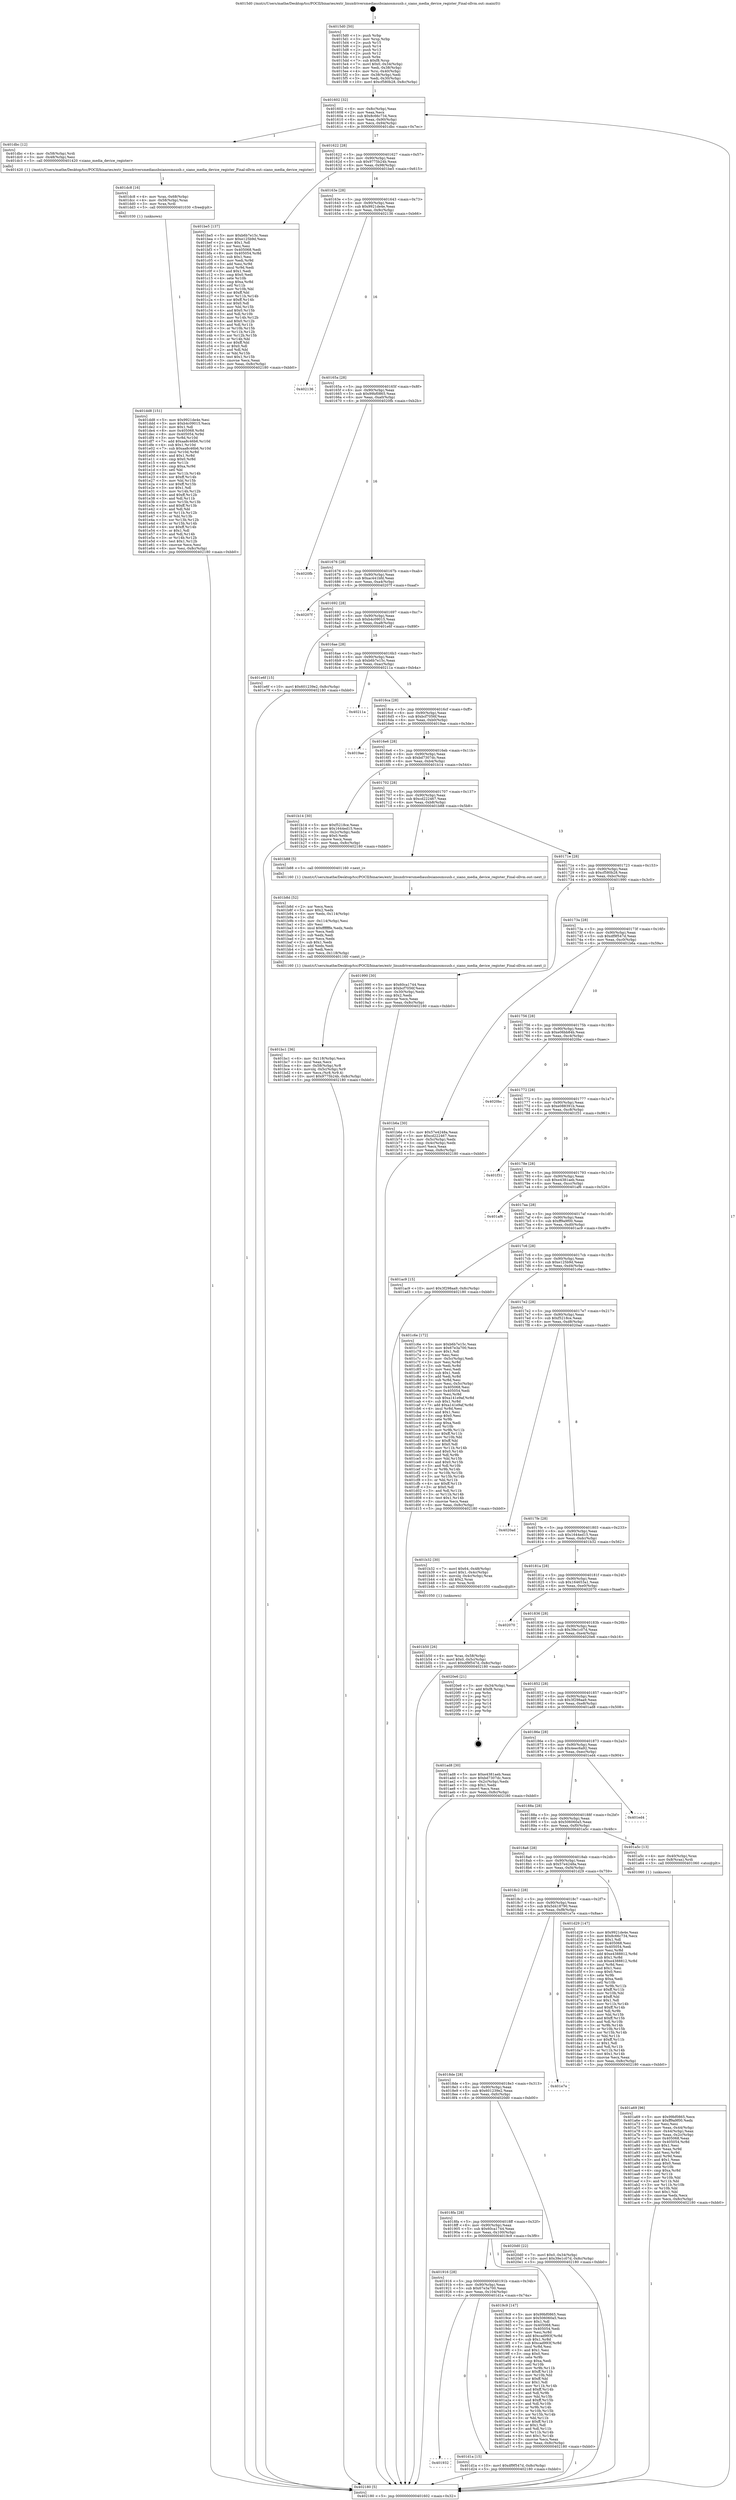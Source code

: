 digraph "0x4015d0" {
  label = "0x4015d0 (/mnt/c/Users/mathe/Desktop/tcc/POCII/binaries/extr_linuxdriversmediausbsianosmsusb.c_siano_media_device_register_Final-ollvm.out::main(0))"
  labelloc = "t"
  node[shape=record]

  Entry [label="",width=0.3,height=0.3,shape=circle,fillcolor=black,style=filled]
  "0x401602" [label="{
     0x401602 [32]\l
     | [instrs]\l
     &nbsp;&nbsp;0x401602 \<+6\>: mov -0x8c(%rbp),%eax\l
     &nbsp;&nbsp;0x401608 \<+2\>: mov %eax,%ecx\l
     &nbsp;&nbsp;0x40160a \<+6\>: sub $0x8c66c734,%ecx\l
     &nbsp;&nbsp;0x401610 \<+6\>: mov %eax,-0x90(%rbp)\l
     &nbsp;&nbsp;0x401616 \<+6\>: mov %ecx,-0x94(%rbp)\l
     &nbsp;&nbsp;0x40161c \<+6\>: je 0000000000401dbc \<main+0x7ec\>\l
  }"]
  "0x401dbc" [label="{
     0x401dbc [12]\l
     | [instrs]\l
     &nbsp;&nbsp;0x401dbc \<+4\>: mov -0x58(%rbp),%rdi\l
     &nbsp;&nbsp;0x401dc0 \<+3\>: mov -0x48(%rbp),%esi\l
     &nbsp;&nbsp;0x401dc3 \<+5\>: call 0000000000401420 \<siano_media_device_register\>\l
     | [calls]\l
     &nbsp;&nbsp;0x401420 \{1\} (/mnt/c/Users/mathe/Desktop/tcc/POCII/binaries/extr_linuxdriversmediausbsianosmsusb.c_siano_media_device_register_Final-ollvm.out::siano_media_device_register)\l
  }"]
  "0x401622" [label="{
     0x401622 [28]\l
     | [instrs]\l
     &nbsp;&nbsp;0x401622 \<+5\>: jmp 0000000000401627 \<main+0x57\>\l
     &nbsp;&nbsp;0x401627 \<+6\>: mov -0x90(%rbp),%eax\l
     &nbsp;&nbsp;0x40162d \<+5\>: sub $0x9775b24b,%eax\l
     &nbsp;&nbsp;0x401632 \<+6\>: mov %eax,-0x98(%rbp)\l
     &nbsp;&nbsp;0x401638 \<+6\>: je 0000000000401be5 \<main+0x615\>\l
  }"]
  Exit [label="",width=0.3,height=0.3,shape=circle,fillcolor=black,style=filled,peripheries=2]
  "0x401be5" [label="{
     0x401be5 [137]\l
     | [instrs]\l
     &nbsp;&nbsp;0x401be5 \<+5\>: mov $0xb6b7e15c,%eax\l
     &nbsp;&nbsp;0x401bea \<+5\>: mov $0xe125b9d,%ecx\l
     &nbsp;&nbsp;0x401bef \<+2\>: mov $0x1,%dl\l
     &nbsp;&nbsp;0x401bf1 \<+2\>: xor %esi,%esi\l
     &nbsp;&nbsp;0x401bf3 \<+7\>: mov 0x405068,%edi\l
     &nbsp;&nbsp;0x401bfa \<+8\>: mov 0x405054,%r8d\l
     &nbsp;&nbsp;0x401c02 \<+3\>: sub $0x1,%esi\l
     &nbsp;&nbsp;0x401c05 \<+3\>: mov %edi,%r9d\l
     &nbsp;&nbsp;0x401c08 \<+3\>: add %esi,%r9d\l
     &nbsp;&nbsp;0x401c0b \<+4\>: imul %r9d,%edi\l
     &nbsp;&nbsp;0x401c0f \<+3\>: and $0x1,%edi\l
     &nbsp;&nbsp;0x401c12 \<+3\>: cmp $0x0,%edi\l
     &nbsp;&nbsp;0x401c15 \<+4\>: sete %r10b\l
     &nbsp;&nbsp;0x401c19 \<+4\>: cmp $0xa,%r8d\l
     &nbsp;&nbsp;0x401c1d \<+4\>: setl %r11b\l
     &nbsp;&nbsp;0x401c21 \<+3\>: mov %r10b,%bl\l
     &nbsp;&nbsp;0x401c24 \<+3\>: xor $0xff,%bl\l
     &nbsp;&nbsp;0x401c27 \<+3\>: mov %r11b,%r14b\l
     &nbsp;&nbsp;0x401c2a \<+4\>: xor $0xff,%r14b\l
     &nbsp;&nbsp;0x401c2e \<+3\>: xor $0x0,%dl\l
     &nbsp;&nbsp;0x401c31 \<+3\>: mov %bl,%r15b\l
     &nbsp;&nbsp;0x401c34 \<+4\>: and $0x0,%r15b\l
     &nbsp;&nbsp;0x401c38 \<+3\>: and %dl,%r10b\l
     &nbsp;&nbsp;0x401c3b \<+3\>: mov %r14b,%r12b\l
     &nbsp;&nbsp;0x401c3e \<+4\>: and $0x0,%r12b\l
     &nbsp;&nbsp;0x401c42 \<+3\>: and %dl,%r11b\l
     &nbsp;&nbsp;0x401c45 \<+3\>: or %r10b,%r15b\l
     &nbsp;&nbsp;0x401c48 \<+3\>: or %r11b,%r12b\l
     &nbsp;&nbsp;0x401c4b \<+3\>: xor %r12b,%r15b\l
     &nbsp;&nbsp;0x401c4e \<+3\>: or %r14b,%bl\l
     &nbsp;&nbsp;0x401c51 \<+3\>: xor $0xff,%bl\l
     &nbsp;&nbsp;0x401c54 \<+3\>: or $0x0,%dl\l
     &nbsp;&nbsp;0x401c57 \<+2\>: and %dl,%bl\l
     &nbsp;&nbsp;0x401c59 \<+3\>: or %bl,%r15b\l
     &nbsp;&nbsp;0x401c5c \<+4\>: test $0x1,%r15b\l
     &nbsp;&nbsp;0x401c60 \<+3\>: cmovne %ecx,%eax\l
     &nbsp;&nbsp;0x401c63 \<+6\>: mov %eax,-0x8c(%rbp)\l
     &nbsp;&nbsp;0x401c69 \<+5\>: jmp 0000000000402180 \<main+0xbb0\>\l
  }"]
  "0x40163e" [label="{
     0x40163e [28]\l
     | [instrs]\l
     &nbsp;&nbsp;0x40163e \<+5\>: jmp 0000000000401643 \<main+0x73\>\l
     &nbsp;&nbsp;0x401643 \<+6\>: mov -0x90(%rbp),%eax\l
     &nbsp;&nbsp;0x401649 \<+5\>: sub $0x9921de4e,%eax\l
     &nbsp;&nbsp;0x40164e \<+6\>: mov %eax,-0x9c(%rbp)\l
     &nbsp;&nbsp;0x401654 \<+6\>: je 0000000000402136 \<main+0xb66\>\l
  }"]
  "0x401dd8" [label="{
     0x401dd8 [151]\l
     | [instrs]\l
     &nbsp;&nbsp;0x401dd8 \<+5\>: mov $0x9921de4e,%esi\l
     &nbsp;&nbsp;0x401ddd \<+5\>: mov $0xb4c09015,%ecx\l
     &nbsp;&nbsp;0x401de2 \<+2\>: mov $0x1,%dl\l
     &nbsp;&nbsp;0x401de4 \<+8\>: mov 0x405068,%r8d\l
     &nbsp;&nbsp;0x401dec \<+8\>: mov 0x405054,%r9d\l
     &nbsp;&nbsp;0x401df4 \<+3\>: mov %r8d,%r10d\l
     &nbsp;&nbsp;0x401df7 \<+7\>: add $0xaa8c46b6,%r10d\l
     &nbsp;&nbsp;0x401dfe \<+4\>: sub $0x1,%r10d\l
     &nbsp;&nbsp;0x401e02 \<+7\>: sub $0xaa8c46b6,%r10d\l
     &nbsp;&nbsp;0x401e09 \<+4\>: imul %r10d,%r8d\l
     &nbsp;&nbsp;0x401e0d \<+4\>: and $0x1,%r8d\l
     &nbsp;&nbsp;0x401e11 \<+4\>: cmp $0x0,%r8d\l
     &nbsp;&nbsp;0x401e15 \<+4\>: sete %r11b\l
     &nbsp;&nbsp;0x401e19 \<+4\>: cmp $0xa,%r9d\l
     &nbsp;&nbsp;0x401e1d \<+3\>: setl %bl\l
     &nbsp;&nbsp;0x401e20 \<+3\>: mov %r11b,%r14b\l
     &nbsp;&nbsp;0x401e23 \<+4\>: xor $0xff,%r14b\l
     &nbsp;&nbsp;0x401e27 \<+3\>: mov %bl,%r15b\l
     &nbsp;&nbsp;0x401e2a \<+4\>: xor $0xff,%r15b\l
     &nbsp;&nbsp;0x401e2e \<+3\>: xor $0x1,%dl\l
     &nbsp;&nbsp;0x401e31 \<+3\>: mov %r14b,%r12b\l
     &nbsp;&nbsp;0x401e34 \<+4\>: and $0xff,%r12b\l
     &nbsp;&nbsp;0x401e38 \<+3\>: and %dl,%r11b\l
     &nbsp;&nbsp;0x401e3b \<+3\>: mov %r15b,%r13b\l
     &nbsp;&nbsp;0x401e3e \<+4\>: and $0xff,%r13b\l
     &nbsp;&nbsp;0x401e42 \<+2\>: and %dl,%bl\l
     &nbsp;&nbsp;0x401e44 \<+3\>: or %r11b,%r12b\l
     &nbsp;&nbsp;0x401e47 \<+3\>: or %bl,%r13b\l
     &nbsp;&nbsp;0x401e4a \<+3\>: xor %r13b,%r12b\l
     &nbsp;&nbsp;0x401e4d \<+3\>: or %r15b,%r14b\l
     &nbsp;&nbsp;0x401e50 \<+4\>: xor $0xff,%r14b\l
     &nbsp;&nbsp;0x401e54 \<+3\>: or $0x1,%dl\l
     &nbsp;&nbsp;0x401e57 \<+3\>: and %dl,%r14b\l
     &nbsp;&nbsp;0x401e5a \<+3\>: or %r14b,%r12b\l
     &nbsp;&nbsp;0x401e5d \<+4\>: test $0x1,%r12b\l
     &nbsp;&nbsp;0x401e61 \<+3\>: cmovne %ecx,%esi\l
     &nbsp;&nbsp;0x401e64 \<+6\>: mov %esi,-0x8c(%rbp)\l
     &nbsp;&nbsp;0x401e6a \<+5\>: jmp 0000000000402180 \<main+0xbb0\>\l
  }"]
  "0x402136" [label="{
     0x402136\l
  }", style=dashed]
  "0x40165a" [label="{
     0x40165a [28]\l
     | [instrs]\l
     &nbsp;&nbsp;0x40165a \<+5\>: jmp 000000000040165f \<main+0x8f\>\l
     &nbsp;&nbsp;0x40165f \<+6\>: mov -0x90(%rbp),%eax\l
     &nbsp;&nbsp;0x401665 \<+5\>: sub $0x99bf0865,%eax\l
     &nbsp;&nbsp;0x40166a \<+6\>: mov %eax,-0xa0(%rbp)\l
     &nbsp;&nbsp;0x401670 \<+6\>: je 00000000004020fb \<main+0xb2b\>\l
  }"]
  "0x401dc8" [label="{
     0x401dc8 [16]\l
     | [instrs]\l
     &nbsp;&nbsp;0x401dc8 \<+4\>: mov %rax,-0x68(%rbp)\l
     &nbsp;&nbsp;0x401dcc \<+4\>: mov -0x58(%rbp),%rax\l
     &nbsp;&nbsp;0x401dd0 \<+3\>: mov %rax,%rdi\l
     &nbsp;&nbsp;0x401dd3 \<+5\>: call 0000000000401030 \<free@plt\>\l
     | [calls]\l
     &nbsp;&nbsp;0x401030 \{1\} (unknown)\l
  }"]
  "0x4020fb" [label="{
     0x4020fb\l
  }", style=dashed]
  "0x401676" [label="{
     0x401676 [28]\l
     | [instrs]\l
     &nbsp;&nbsp;0x401676 \<+5\>: jmp 000000000040167b \<main+0xab\>\l
     &nbsp;&nbsp;0x40167b \<+6\>: mov -0x90(%rbp),%eax\l
     &nbsp;&nbsp;0x401681 \<+5\>: sub $0xac441bfd,%eax\l
     &nbsp;&nbsp;0x401686 \<+6\>: mov %eax,-0xa4(%rbp)\l
     &nbsp;&nbsp;0x40168c \<+6\>: je 000000000040207f \<main+0xaaf\>\l
  }"]
  "0x401932" [label="{
     0x401932\l
  }", style=dashed]
  "0x40207f" [label="{
     0x40207f\l
  }", style=dashed]
  "0x401692" [label="{
     0x401692 [28]\l
     | [instrs]\l
     &nbsp;&nbsp;0x401692 \<+5\>: jmp 0000000000401697 \<main+0xc7\>\l
     &nbsp;&nbsp;0x401697 \<+6\>: mov -0x90(%rbp),%eax\l
     &nbsp;&nbsp;0x40169d \<+5\>: sub $0xb4c09015,%eax\l
     &nbsp;&nbsp;0x4016a2 \<+6\>: mov %eax,-0xa8(%rbp)\l
     &nbsp;&nbsp;0x4016a8 \<+6\>: je 0000000000401e6f \<main+0x89f\>\l
  }"]
  "0x401d1a" [label="{
     0x401d1a [15]\l
     | [instrs]\l
     &nbsp;&nbsp;0x401d1a \<+10\>: movl $0xdf9f547d,-0x8c(%rbp)\l
     &nbsp;&nbsp;0x401d24 \<+5\>: jmp 0000000000402180 \<main+0xbb0\>\l
  }"]
  "0x401e6f" [label="{
     0x401e6f [15]\l
     | [instrs]\l
     &nbsp;&nbsp;0x401e6f \<+10\>: movl $0x601239e2,-0x8c(%rbp)\l
     &nbsp;&nbsp;0x401e79 \<+5\>: jmp 0000000000402180 \<main+0xbb0\>\l
  }"]
  "0x4016ae" [label="{
     0x4016ae [28]\l
     | [instrs]\l
     &nbsp;&nbsp;0x4016ae \<+5\>: jmp 00000000004016b3 \<main+0xe3\>\l
     &nbsp;&nbsp;0x4016b3 \<+6\>: mov -0x90(%rbp),%eax\l
     &nbsp;&nbsp;0x4016b9 \<+5\>: sub $0xb6b7e15c,%eax\l
     &nbsp;&nbsp;0x4016be \<+6\>: mov %eax,-0xac(%rbp)\l
     &nbsp;&nbsp;0x4016c4 \<+6\>: je 000000000040211a \<main+0xb4a\>\l
  }"]
  "0x401bc1" [label="{
     0x401bc1 [36]\l
     | [instrs]\l
     &nbsp;&nbsp;0x401bc1 \<+6\>: mov -0x118(%rbp),%ecx\l
     &nbsp;&nbsp;0x401bc7 \<+3\>: imul %eax,%ecx\l
     &nbsp;&nbsp;0x401bca \<+4\>: mov -0x58(%rbp),%r8\l
     &nbsp;&nbsp;0x401bce \<+4\>: movslq -0x5c(%rbp),%r9\l
     &nbsp;&nbsp;0x401bd2 \<+4\>: mov %ecx,(%r8,%r9,4)\l
     &nbsp;&nbsp;0x401bd6 \<+10\>: movl $0x9775b24b,-0x8c(%rbp)\l
     &nbsp;&nbsp;0x401be0 \<+5\>: jmp 0000000000402180 \<main+0xbb0\>\l
  }"]
  "0x40211a" [label="{
     0x40211a\l
  }", style=dashed]
  "0x4016ca" [label="{
     0x4016ca [28]\l
     | [instrs]\l
     &nbsp;&nbsp;0x4016ca \<+5\>: jmp 00000000004016cf \<main+0xff\>\l
     &nbsp;&nbsp;0x4016cf \<+6\>: mov -0x90(%rbp),%eax\l
     &nbsp;&nbsp;0x4016d5 \<+5\>: sub $0xbcf7056f,%eax\l
     &nbsp;&nbsp;0x4016da \<+6\>: mov %eax,-0xb0(%rbp)\l
     &nbsp;&nbsp;0x4016e0 \<+6\>: je 00000000004019ae \<main+0x3de\>\l
  }"]
  "0x401b8d" [label="{
     0x401b8d [52]\l
     | [instrs]\l
     &nbsp;&nbsp;0x401b8d \<+2\>: xor %ecx,%ecx\l
     &nbsp;&nbsp;0x401b8f \<+5\>: mov $0x2,%edx\l
     &nbsp;&nbsp;0x401b94 \<+6\>: mov %edx,-0x114(%rbp)\l
     &nbsp;&nbsp;0x401b9a \<+1\>: cltd\l
     &nbsp;&nbsp;0x401b9b \<+6\>: mov -0x114(%rbp),%esi\l
     &nbsp;&nbsp;0x401ba1 \<+2\>: idiv %esi\l
     &nbsp;&nbsp;0x401ba3 \<+6\>: imul $0xfffffffe,%edx,%edx\l
     &nbsp;&nbsp;0x401ba9 \<+2\>: mov %ecx,%edi\l
     &nbsp;&nbsp;0x401bab \<+2\>: sub %edx,%edi\l
     &nbsp;&nbsp;0x401bad \<+2\>: mov %ecx,%edx\l
     &nbsp;&nbsp;0x401baf \<+3\>: sub $0x1,%edx\l
     &nbsp;&nbsp;0x401bb2 \<+2\>: add %edx,%edi\l
     &nbsp;&nbsp;0x401bb4 \<+2\>: sub %edi,%ecx\l
     &nbsp;&nbsp;0x401bb6 \<+6\>: mov %ecx,-0x118(%rbp)\l
     &nbsp;&nbsp;0x401bbc \<+5\>: call 0000000000401160 \<next_i\>\l
     | [calls]\l
     &nbsp;&nbsp;0x401160 \{1\} (/mnt/c/Users/mathe/Desktop/tcc/POCII/binaries/extr_linuxdriversmediausbsianosmsusb.c_siano_media_device_register_Final-ollvm.out::next_i)\l
  }"]
  "0x4019ae" [label="{
     0x4019ae\l
  }", style=dashed]
  "0x4016e6" [label="{
     0x4016e6 [28]\l
     | [instrs]\l
     &nbsp;&nbsp;0x4016e6 \<+5\>: jmp 00000000004016eb \<main+0x11b\>\l
     &nbsp;&nbsp;0x4016eb \<+6\>: mov -0x90(%rbp),%eax\l
     &nbsp;&nbsp;0x4016f1 \<+5\>: sub $0xbd7307dc,%eax\l
     &nbsp;&nbsp;0x4016f6 \<+6\>: mov %eax,-0xb4(%rbp)\l
     &nbsp;&nbsp;0x4016fc \<+6\>: je 0000000000401b14 \<main+0x544\>\l
  }"]
  "0x401b50" [label="{
     0x401b50 [26]\l
     | [instrs]\l
     &nbsp;&nbsp;0x401b50 \<+4\>: mov %rax,-0x58(%rbp)\l
     &nbsp;&nbsp;0x401b54 \<+7\>: movl $0x0,-0x5c(%rbp)\l
     &nbsp;&nbsp;0x401b5b \<+10\>: movl $0xdf9f547d,-0x8c(%rbp)\l
     &nbsp;&nbsp;0x401b65 \<+5\>: jmp 0000000000402180 \<main+0xbb0\>\l
  }"]
  "0x401b14" [label="{
     0x401b14 [30]\l
     | [instrs]\l
     &nbsp;&nbsp;0x401b14 \<+5\>: mov $0xf5218ce,%eax\l
     &nbsp;&nbsp;0x401b19 \<+5\>: mov $0x1644ed15,%ecx\l
     &nbsp;&nbsp;0x401b1e \<+3\>: mov -0x2c(%rbp),%edx\l
     &nbsp;&nbsp;0x401b21 \<+3\>: cmp $0x0,%edx\l
     &nbsp;&nbsp;0x401b24 \<+3\>: cmove %ecx,%eax\l
     &nbsp;&nbsp;0x401b27 \<+6\>: mov %eax,-0x8c(%rbp)\l
     &nbsp;&nbsp;0x401b2d \<+5\>: jmp 0000000000402180 \<main+0xbb0\>\l
  }"]
  "0x401702" [label="{
     0x401702 [28]\l
     | [instrs]\l
     &nbsp;&nbsp;0x401702 \<+5\>: jmp 0000000000401707 \<main+0x137\>\l
     &nbsp;&nbsp;0x401707 \<+6\>: mov -0x90(%rbp),%eax\l
     &nbsp;&nbsp;0x40170d \<+5\>: sub $0xcd222467,%eax\l
     &nbsp;&nbsp;0x401712 \<+6\>: mov %eax,-0xb8(%rbp)\l
     &nbsp;&nbsp;0x401718 \<+6\>: je 0000000000401b88 \<main+0x5b8\>\l
  }"]
  "0x401a69" [label="{
     0x401a69 [96]\l
     | [instrs]\l
     &nbsp;&nbsp;0x401a69 \<+5\>: mov $0x99bf0865,%ecx\l
     &nbsp;&nbsp;0x401a6e \<+5\>: mov $0xff9a9f00,%edx\l
     &nbsp;&nbsp;0x401a73 \<+2\>: xor %esi,%esi\l
     &nbsp;&nbsp;0x401a75 \<+3\>: mov %eax,-0x44(%rbp)\l
     &nbsp;&nbsp;0x401a78 \<+3\>: mov -0x44(%rbp),%eax\l
     &nbsp;&nbsp;0x401a7b \<+3\>: mov %eax,-0x2c(%rbp)\l
     &nbsp;&nbsp;0x401a7e \<+7\>: mov 0x405068,%eax\l
     &nbsp;&nbsp;0x401a85 \<+8\>: mov 0x405054,%r8d\l
     &nbsp;&nbsp;0x401a8d \<+3\>: sub $0x1,%esi\l
     &nbsp;&nbsp;0x401a90 \<+3\>: mov %eax,%r9d\l
     &nbsp;&nbsp;0x401a93 \<+3\>: add %esi,%r9d\l
     &nbsp;&nbsp;0x401a96 \<+4\>: imul %r9d,%eax\l
     &nbsp;&nbsp;0x401a9a \<+3\>: and $0x1,%eax\l
     &nbsp;&nbsp;0x401a9d \<+3\>: cmp $0x0,%eax\l
     &nbsp;&nbsp;0x401aa0 \<+4\>: sete %r10b\l
     &nbsp;&nbsp;0x401aa4 \<+4\>: cmp $0xa,%r8d\l
     &nbsp;&nbsp;0x401aa8 \<+4\>: setl %r11b\l
     &nbsp;&nbsp;0x401aac \<+3\>: mov %r10b,%bl\l
     &nbsp;&nbsp;0x401aaf \<+3\>: and %r11b,%bl\l
     &nbsp;&nbsp;0x401ab2 \<+3\>: xor %r11b,%r10b\l
     &nbsp;&nbsp;0x401ab5 \<+3\>: or %r10b,%bl\l
     &nbsp;&nbsp;0x401ab8 \<+3\>: test $0x1,%bl\l
     &nbsp;&nbsp;0x401abb \<+3\>: cmovne %edx,%ecx\l
     &nbsp;&nbsp;0x401abe \<+6\>: mov %ecx,-0x8c(%rbp)\l
     &nbsp;&nbsp;0x401ac4 \<+5\>: jmp 0000000000402180 \<main+0xbb0\>\l
  }"]
  "0x401b88" [label="{
     0x401b88 [5]\l
     | [instrs]\l
     &nbsp;&nbsp;0x401b88 \<+5\>: call 0000000000401160 \<next_i\>\l
     | [calls]\l
     &nbsp;&nbsp;0x401160 \{1\} (/mnt/c/Users/mathe/Desktop/tcc/POCII/binaries/extr_linuxdriversmediausbsianosmsusb.c_siano_media_device_register_Final-ollvm.out::next_i)\l
  }"]
  "0x40171e" [label="{
     0x40171e [28]\l
     | [instrs]\l
     &nbsp;&nbsp;0x40171e \<+5\>: jmp 0000000000401723 \<main+0x153\>\l
     &nbsp;&nbsp;0x401723 \<+6\>: mov -0x90(%rbp),%eax\l
     &nbsp;&nbsp;0x401729 \<+5\>: sub $0xcf580b28,%eax\l
     &nbsp;&nbsp;0x40172e \<+6\>: mov %eax,-0xbc(%rbp)\l
     &nbsp;&nbsp;0x401734 \<+6\>: je 0000000000401990 \<main+0x3c0\>\l
  }"]
  "0x401916" [label="{
     0x401916 [28]\l
     | [instrs]\l
     &nbsp;&nbsp;0x401916 \<+5\>: jmp 000000000040191b \<main+0x34b\>\l
     &nbsp;&nbsp;0x40191b \<+6\>: mov -0x90(%rbp),%eax\l
     &nbsp;&nbsp;0x401921 \<+5\>: sub $0x67e3a700,%eax\l
     &nbsp;&nbsp;0x401926 \<+6\>: mov %eax,-0x104(%rbp)\l
     &nbsp;&nbsp;0x40192c \<+6\>: je 0000000000401d1a \<main+0x74a\>\l
  }"]
  "0x401990" [label="{
     0x401990 [30]\l
     | [instrs]\l
     &nbsp;&nbsp;0x401990 \<+5\>: mov $0x60ca1744,%eax\l
     &nbsp;&nbsp;0x401995 \<+5\>: mov $0xbcf7056f,%ecx\l
     &nbsp;&nbsp;0x40199a \<+3\>: mov -0x30(%rbp),%edx\l
     &nbsp;&nbsp;0x40199d \<+3\>: cmp $0x2,%edx\l
     &nbsp;&nbsp;0x4019a0 \<+3\>: cmovne %ecx,%eax\l
     &nbsp;&nbsp;0x4019a3 \<+6\>: mov %eax,-0x8c(%rbp)\l
     &nbsp;&nbsp;0x4019a9 \<+5\>: jmp 0000000000402180 \<main+0xbb0\>\l
  }"]
  "0x40173a" [label="{
     0x40173a [28]\l
     | [instrs]\l
     &nbsp;&nbsp;0x40173a \<+5\>: jmp 000000000040173f \<main+0x16f\>\l
     &nbsp;&nbsp;0x40173f \<+6\>: mov -0x90(%rbp),%eax\l
     &nbsp;&nbsp;0x401745 \<+5\>: sub $0xdf9f547d,%eax\l
     &nbsp;&nbsp;0x40174a \<+6\>: mov %eax,-0xc0(%rbp)\l
     &nbsp;&nbsp;0x401750 \<+6\>: je 0000000000401b6a \<main+0x59a\>\l
  }"]
  "0x402180" [label="{
     0x402180 [5]\l
     | [instrs]\l
     &nbsp;&nbsp;0x402180 \<+5\>: jmp 0000000000401602 \<main+0x32\>\l
  }"]
  "0x4015d0" [label="{
     0x4015d0 [50]\l
     | [instrs]\l
     &nbsp;&nbsp;0x4015d0 \<+1\>: push %rbp\l
     &nbsp;&nbsp;0x4015d1 \<+3\>: mov %rsp,%rbp\l
     &nbsp;&nbsp;0x4015d4 \<+2\>: push %r15\l
     &nbsp;&nbsp;0x4015d6 \<+2\>: push %r14\l
     &nbsp;&nbsp;0x4015d8 \<+2\>: push %r13\l
     &nbsp;&nbsp;0x4015da \<+2\>: push %r12\l
     &nbsp;&nbsp;0x4015dc \<+1\>: push %rbx\l
     &nbsp;&nbsp;0x4015dd \<+7\>: sub $0xf8,%rsp\l
     &nbsp;&nbsp;0x4015e4 \<+7\>: movl $0x0,-0x34(%rbp)\l
     &nbsp;&nbsp;0x4015eb \<+3\>: mov %edi,-0x38(%rbp)\l
     &nbsp;&nbsp;0x4015ee \<+4\>: mov %rsi,-0x40(%rbp)\l
     &nbsp;&nbsp;0x4015f2 \<+3\>: mov -0x38(%rbp),%edi\l
     &nbsp;&nbsp;0x4015f5 \<+3\>: mov %edi,-0x30(%rbp)\l
     &nbsp;&nbsp;0x4015f8 \<+10\>: movl $0xcf580b28,-0x8c(%rbp)\l
  }"]
  "0x4019c9" [label="{
     0x4019c9 [147]\l
     | [instrs]\l
     &nbsp;&nbsp;0x4019c9 \<+5\>: mov $0x99bf0865,%eax\l
     &nbsp;&nbsp;0x4019ce \<+5\>: mov $0x506060a5,%ecx\l
     &nbsp;&nbsp;0x4019d3 \<+2\>: mov $0x1,%dl\l
     &nbsp;&nbsp;0x4019d5 \<+7\>: mov 0x405068,%esi\l
     &nbsp;&nbsp;0x4019dc \<+7\>: mov 0x405054,%edi\l
     &nbsp;&nbsp;0x4019e3 \<+3\>: mov %esi,%r8d\l
     &nbsp;&nbsp;0x4019e6 \<+7\>: add $0xcad993f,%r8d\l
     &nbsp;&nbsp;0x4019ed \<+4\>: sub $0x1,%r8d\l
     &nbsp;&nbsp;0x4019f1 \<+7\>: sub $0xcad993f,%r8d\l
     &nbsp;&nbsp;0x4019f8 \<+4\>: imul %r8d,%esi\l
     &nbsp;&nbsp;0x4019fc \<+3\>: and $0x1,%esi\l
     &nbsp;&nbsp;0x4019ff \<+3\>: cmp $0x0,%esi\l
     &nbsp;&nbsp;0x401a02 \<+4\>: sete %r9b\l
     &nbsp;&nbsp;0x401a06 \<+3\>: cmp $0xa,%edi\l
     &nbsp;&nbsp;0x401a09 \<+4\>: setl %r10b\l
     &nbsp;&nbsp;0x401a0d \<+3\>: mov %r9b,%r11b\l
     &nbsp;&nbsp;0x401a10 \<+4\>: xor $0xff,%r11b\l
     &nbsp;&nbsp;0x401a14 \<+3\>: mov %r10b,%bl\l
     &nbsp;&nbsp;0x401a17 \<+3\>: xor $0xff,%bl\l
     &nbsp;&nbsp;0x401a1a \<+3\>: xor $0x1,%dl\l
     &nbsp;&nbsp;0x401a1d \<+3\>: mov %r11b,%r14b\l
     &nbsp;&nbsp;0x401a20 \<+4\>: and $0xff,%r14b\l
     &nbsp;&nbsp;0x401a24 \<+3\>: and %dl,%r9b\l
     &nbsp;&nbsp;0x401a27 \<+3\>: mov %bl,%r15b\l
     &nbsp;&nbsp;0x401a2a \<+4\>: and $0xff,%r15b\l
     &nbsp;&nbsp;0x401a2e \<+3\>: and %dl,%r10b\l
     &nbsp;&nbsp;0x401a31 \<+3\>: or %r9b,%r14b\l
     &nbsp;&nbsp;0x401a34 \<+3\>: or %r10b,%r15b\l
     &nbsp;&nbsp;0x401a37 \<+3\>: xor %r15b,%r14b\l
     &nbsp;&nbsp;0x401a3a \<+3\>: or %bl,%r11b\l
     &nbsp;&nbsp;0x401a3d \<+4\>: xor $0xff,%r11b\l
     &nbsp;&nbsp;0x401a41 \<+3\>: or $0x1,%dl\l
     &nbsp;&nbsp;0x401a44 \<+3\>: and %dl,%r11b\l
     &nbsp;&nbsp;0x401a47 \<+3\>: or %r11b,%r14b\l
     &nbsp;&nbsp;0x401a4a \<+4\>: test $0x1,%r14b\l
     &nbsp;&nbsp;0x401a4e \<+3\>: cmovne %ecx,%eax\l
     &nbsp;&nbsp;0x401a51 \<+6\>: mov %eax,-0x8c(%rbp)\l
     &nbsp;&nbsp;0x401a57 \<+5\>: jmp 0000000000402180 \<main+0xbb0\>\l
  }"]
  "0x401b6a" [label="{
     0x401b6a [30]\l
     | [instrs]\l
     &nbsp;&nbsp;0x401b6a \<+5\>: mov $0x57e4248a,%eax\l
     &nbsp;&nbsp;0x401b6f \<+5\>: mov $0xcd222467,%ecx\l
     &nbsp;&nbsp;0x401b74 \<+3\>: mov -0x5c(%rbp),%edx\l
     &nbsp;&nbsp;0x401b77 \<+3\>: cmp -0x4c(%rbp),%edx\l
     &nbsp;&nbsp;0x401b7a \<+3\>: cmovl %ecx,%eax\l
     &nbsp;&nbsp;0x401b7d \<+6\>: mov %eax,-0x8c(%rbp)\l
     &nbsp;&nbsp;0x401b83 \<+5\>: jmp 0000000000402180 \<main+0xbb0\>\l
  }"]
  "0x401756" [label="{
     0x401756 [28]\l
     | [instrs]\l
     &nbsp;&nbsp;0x401756 \<+5\>: jmp 000000000040175b \<main+0x18b\>\l
     &nbsp;&nbsp;0x40175b \<+6\>: mov -0x90(%rbp),%eax\l
     &nbsp;&nbsp;0x401761 \<+5\>: sub $0xe06bb84b,%eax\l
     &nbsp;&nbsp;0x401766 \<+6\>: mov %eax,-0xc4(%rbp)\l
     &nbsp;&nbsp;0x40176c \<+6\>: je 00000000004020bc \<main+0xaec\>\l
  }"]
  "0x4018fa" [label="{
     0x4018fa [28]\l
     | [instrs]\l
     &nbsp;&nbsp;0x4018fa \<+5\>: jmp 00000000004018ff \<main+0x32f\>\l
     &nbsp;&nbsp;0x4018ff \<+6\>: mov -0x90(%rbp),%eax\l
     &nbsp;&nbsp;0x401905 \<+5\>: sub $0x60ca1744,%eax\l
     &nbsp;&nbsp;0x40190a \<+6\>: mov %eax,-0x100(%rbp)\l
     &nbsp;&nbsp;0x401910 \<+6\>: je 00000000004019c9 \<main+0x3f9\>\l
  }"]
  "0x4020bc" [label="{
     0x4020bc\l
  }", style=dashed]
  "0x401772" [label="{
     0x401772 [28]\l
     | [instrs]\l
     &nbsp;&nbsp;0x401772 \<+5\>: jmp 0000000000401777 \<main+0x1a7\>\l
     &nbsp;&nbsp;0x401777 \<+6\>: mov -0x90(%rbp),%eax\l
     &nbsp;&nbsp;0x40177d \<+5\>: sub $0xe088391b,%eax\l
     &nbsp;&nbsp;0x401782 \<+6\>: mov %eax,-0xc8(%rbp)\l
     &nbsp;&nbsp;0x401788 \<+6\>: je 0000000000401f31 \<main+0x961\>\l
  }"]
  "0x4020d0" [label="{
     0x4020d0 [22]\l
     | [instrs]\l
     &nbsp;&nbsp;0x4020d0 \<+7\>: movl $0x0,-0x34(%rbp)\l
     &nbsp;&nbsp;0x4020d7 \<+10\>: movl $0x39e1c07d,-0x8c(%rbp)\l
     &nbsp;&nbsp;0x4020e1 \<+5\>: jmp 0000000000402180 \<main+0xbb0\>\l
  }"]
  "0x401f31" [label="{
     0x401f31\l
  }", style=dashed]
  "0x40178e" [label="{
     0x40178e [28]\l
     | [instrs]\l
     &nbsp;&nbsp;0x40178e \<+5\>: jmp 0000000000401793 \<main+0x1c3\>\l
     &nbsp;&nbsp;0x401793 \<+6\>: mov -0x90(%rbp),%eax\l
     &nbsp;&nbsp;0x401799 \<+5\>: sub $0xe4381aeb,%eax\l
     &nbsp;&nbsp;0x40179e \<+6\>: mov %eax,-0xcc(%rbp)\l
     &nbsp;&nbsp;0x4017a4 \<+6\>: je 0000000000401af6 \<main+0x526\>\l
  }"]
  "0x4018de" [label="{
     0x4018de [28]\l
     | [instrs]\l
     &nbsp;&nbsp;0x4018de \<+5\>: jmp 00000000004018e3 \<main+0x313\>\l
     &nbsp;&nbsp;0x4018e3 \<+6\>: mov -0x90(%rbp),%eax\l
     &nbsp;&nbsp;0x4018e9 \<+5\>: sub $0x601239e2,%eax\l
     &nbsp;&nbsp;0x4018ee \<+6\>: mov %eax,-0xfc(%rbp)\l
     &nbsp;&nbsp;0x4018f4 \<+6\>: je 00000000004020d0 \<main+0xb00\>\l
  }"]
  "0x401af6" [label="{
     0x401af6\l
  }", style=dashed]
  "0x4017aa" [label="{
     0x4017aa [28]\l
     | [instrs]\l
     &nbsp;&nbsp;0x4017aa \<+5\>: jmp 00000000004017af \<main+0x1df\>\l
     &nbsp;&nbsp;0x4017af \<+6\>: mov -0x90(%rbp),%eax\l
     &nbsp;&nbsp;0x4017b5 \<+5\>: sub $0xff9a9f00,%eax\l
     &nbsp;&nbsp;0x4017ba \<+6\>: mov %eax,-0xd0(%rbp)\l
     &nbsp;&nbsp;0x4017c0 \<+6\>: je 0000000000401ac9 \<main+0x4f9\>\l
  }"]
  "0x401e7e" [label="{
     0x401e7e\l
  }", style=dashed]
  "0x401ac9" [label="{
     0x401ac9 [15]\l
     | [instrs]\l
     &nbsp;&nbsp;0x401ac9 \<+10\>: movl $0x3f298aa9,-0x8c(%rbp)\l
     &nbsp;&nbsp;0x401ad3 \<+5\>: jmp 0000000000402180 \<main+0xbb0\>\l
  }"]
  "0x4017c6" [label="{
     0x4017c6 [28]\l
     | [instrs]\l
     &nbsp;&nbsp;0x4017c6 \<+5\>: jmp 00000000004017cb \<main+0x1fb\>\l
     &nbsp;&nbsp;0x4017cb \<+6\>: mov -0x90(%rbp),%eax\l
     &nbsp;&nbsp;0x4017d1 \<+5\>: sub $0xe125b9d,%eax\l
     &nbsp;&nbsp;0x4017d6 \<+6\>: mov %eax,-0xd4(%rbp)\l
     &nbsp;&nbsp;0x4017dc \<+6\>: je 0000000000401c6e \<main+0x69e\>\l
  }"]
  "0x4018c2" [label="{
     0x4018c2 [28]\l
     | [instrs]\l
     &nbsp;&nbsp;0x4018c2 \<+5\>: jmp 00000000004018c7 \<main+0x2f7\>\l
     &nbsp;&nbsp;0x4018c7 \<+6\>: mov -0x90(%rbp),%eax\l
     &nbsp;&nbsp;0x4018cd \<+5\>: sub $0x5d418790,%eax\l
     &nbsp;&nbsp;0x4018d2 \<+6\>: mov %eax,-0xf8(%rbp)\l
     &nbsp;&nbsp;0x4018d8 \<+6\>: je 0000000000401e7e \<main+0x8ae\>\l
  }"]
  "0x401c6e" [label="{
     0x401c6e [172]\l
     | [instrs]\l
     &nbsp;&nbsp;0x401c6e \<+5\>: mov $0xb6b7e15c,%eax\l
     &nbsp;&nbsp;0x401c73 \<+5\>: mov $0x67e3a700,%ecx\l
     &nbsp;&nbsp;0x401c78 \<+2\>: mov $0x1,%dl\l
     &nbsp;&nbsp;0x401c7a \<+2\>: xor %esi,%esi\l
     &nbsp;&nbsp;0x401c7c \<+3\>: mov -0x5c(%rbp),%edi\l
     &nbsp;&nbsp;0x401c7f \<+3\>: mov %esi,%r8d\l
     &nbsp;&nbsp;0x401c82 \<+3\>: sub %edi,%r8d\l
     &nbsp;&nbsp;0x401c85 \<+2\>: mov %esi,%edi\l
     &nbsp;&nbsp;0x401c87 \<+3\>: sub $0x1,%edi\l
     &nbsp;&nbsp;0x401c8a \<+3\>: add %edi,%r8d\l
     &nbsp;&nbsp;0x401c8d \<+3\>: sub %r8d,%esi\l
     &nbsp;&nbsp;0x401c90 \<+3\>: mov %esi,-0x5c(%rbp)\l
     &nbsp;&nbsp;0x401c93 \<+7\>: mov 0x405068,%esi\l
     &nbsp;&nbsp;0x401c9a \<+7\>: mov 0x405054,%edi\l
     &nbsp;&nbsp;0x401ca1 \<+3\>: mov %esi,%r8d\l
     &nbsp;&nbsp;0x401ca4 \<+7\>: sub $0xa141e9af,%r8d\l
     &nbsp;&nbsp;0x401cab \<+4\>: sub $0x1,%r8d\l
     &nbsp;&nbsp;0x401caf \<+7\>: add $0xa141e9af,%r8d\l
     &nbsp;&nbsp;0x401cb6 \<+4\>: imul %r8d,%esi\l
     &nbsp;&nbsp;0x401cba \<+3\>: and $0x1,%esi\l
     &nbsp;&nbsp;0x401cbd \<+3\>: cmp $0x0,%esi\l
     &nbsp;&nbsp;0x401cc0 \<+4\>: sete %r9b\l
     &nbsp;&nbsp;0x401cc4 \<+3\>: cmp $0xa,%edi\l
     &nbsp;&nbsp;0x401cc7 \<+4\>: setl %r10b\l
     &nbsp;&nbsp;0x401ccb \<+3\>: mov %r9b,%r11b\l
     &nbsp;&nbsp;0x401cce \<+4\>: xor $0xff,%r11b\l
     &nbsp;&nbsp;0x401cd2 \<+3\>: mov %r10b,%bl\l
     &nbsp;&nbsp;0x401cd5 \<+3\>: xor $0xff,%bl\l
     &nbsp;&nbsp;0x401cd8 \<+3\>: xor $0x0,%dl\l
     &nbsp;&nbsp;0x401cdb \<+3\>: mov %r11b,%r14b\l
     &nbsp;&nbsp;0x401cde \<+4\>: and $0x0,%r14b\l
     &nbsp;&nbsp;0x401ce2 \<+3\>: and %dl,%r9b\l
     &nbsp;&nbsp;0x401ce5 \<+3\>: mov %bl,%r15b\l
     &nbsp;&nbsp;0x401ce8 \<+4\>: and $0x0,%r15b\l
     &nbsp;&nbsp;0x401cec \<+3\>: and %dl,%r10b\l
     &nbsp;&nbsp;0x401cef \<+3\>: or %r9b,%r14b\l
     &nbsp;&nbsp;0x401cf2 \<+3\>: or %r10b,%r15b\l
     &nbsp;&nbsp;0x401cf5 \<+3\>: xor %r15b,%r14b\l
     &nbsp;&nbsp;0x401cf8 \<+3\>: or %bl,%r11b\l
     &nbsp;&nbsp;0x401cfb \<+4\>: xor $0xff,%r11b\l
     &nbsp;&nbsp;0x401cff \<+3\>: or $0x0,%dl\l
     &nbsp;&nbsp;0x401d02 \<+3\>: and %dl,%r11b\l
     &nbsp;&nbsp;0x401d05 \<+3\>: or %r11b,%r14b\l
     &nbsp;&nbsp;0x401d08 \<+4\>: test $0x1,%r14b\l
     &nbsp;&nbsp;0x401d0c \<+3\>: cmovne %ecx,%eax\l
     &nbsp;&nbsp;0x401d0f \<+6\>: mov %eax,-0x8c(%rbp)\l
     &nbsp;&nbsp;0x401d15 \<+5\>: jmp 0000000000402180 \<main+0xbb0\>\l
  }"]
  "0x4017e2" [label="{
     0x4017e2 [28]\l
     | [instrs]\l
     &nbsp;&nbsp;0x4017e2 \<+5\>: jmp 00000000004017e7 \<main+0x217\>\l
     &nbsp;&nbsp;0x4017e7 \<+6\>: mov -0x90(%rbp),%eax\l
     &nbsp;&nbsp;0x4017ed \<+5\>: sub $0xf5218ce,%eax\l
     &nbsp;&nbsp;0x4017f2 \<+6\>: mov %eax,-0xd8(%rbp)\l
     &nbsp;&nbsp;0x4017f8 \<+6\>: je 00000000004020ad \<main+0xadd\>\l
  }"]
  "0x401d29" [label="{
     0x401d29 [147]\l
     | [instrs]\l
     &nbsp;&nbsp;0x401d29 \<+5\>: mov $0x9921de4e,%eax\l
     &nbsp;&nbsp;0x401d2e \<+5\>: mov $0x8c66c734,%ecx\l
     &nbsp;&nbsp;0x401d33 \<+2\>: mov $0x1,%dl\l
     &nbsp;&nbsp;0x401d35 \<+7\>: mov 0x405068,%esi\l
     &nbsp;&nbsp;0x401d3c \<+7\>: mov 0x405054,%edi\l
     &nbsp;&nbsp;0x401d43 \<+3\>: mov %esi,%r8d\l
     &nbsp;&nbsp;0x401d46 \<+7\>: add $0xe4388812,%r8d\l
     &nbsp;&nbsp;0x401d4d \<+4\>: sub $0x1,%r8d\l
     &nbsp;&nbsp;0x401d51 \<+7\>: sub $0xe4388812,%r8d\l
     &nbsp;&nbsp;0x401d58 \<+4\>: imul %r8d,%esi\l
     &nbsp;&nbsp;0x401d5c \<+3\>: and $0x1,%esi\l
     &nbsp;&nbsp;0x401d5f \<+3\>: cmp $0x0,%esi\l
     &nbsp;&nbsp;0x401d62 \<+4\>: sete %r9b\l
     &nbsp;&nbsp;0x401d66 \<+3\>: cmp $0xa,%edi\l
     &nbsp;&nbsp;0x401d69 \<+4\>: setl %r10b\l
     &nbsp;&nbsp;0x401d6d \<+3\>: mov %r9b,%r11b\l
     &nbsp;&nbsp;0x401d70 \<+4\>: xor $0xff,%r11b\l
     &nbsp;&nbsp;0x401d74 \<+3\>: mov %r10b,%bl\l
     &nbsp;&nbsp;0x401d77 \<+3\>: xor $0xff,%bl\l
     &nbsp;&nbsp;0x401d7a \<+3\>: xor $0x1,%dl\l
     &nbsp;&nbsp;0x401d7d \<+3\>: mov %r11b,%r14b\l
     &nbsp;&nbsp;0x401d80 \<+4\>: and $0xff,%r14b\l
     &nbsp;&nbsp;0x401d84 \<+3\>: and %dl,%r9b\l
     &nbsp;&nbsp;0x401d87 \<+3\>: mov %bl,%r15b\l
     &nbsp;&nbsp;0x401d8a \<+4\>: and $0xff,%r15b\l
     &nbsp;&nbsp;0x401d8e \<+3\>: and %dl,%r10b\l
     &nbsp;&nbsp;0x401d91 \<+3\>: or %r9b,%r14b\l
     &nbsp;&nbsp;0x401d94 \<+3\>: or %r10b,%r15b\l
     &nbsp;&nbsp;0x401d97 \<+3\>: xor %r15b,%r14b\l
     &nbsp;&nbsp;0x401d9a \<+3\>: or %bl,%r11b\l
     &nbsp;&nbsp;0x401d9d \<+4\>: xor $0xff,%r11b\l
     &nbsp;&nbsp;0x401da1 \<+3\>: or $0x1,%dl\l
     &nbsp;&nbsp;0x401da4 \<+3\>: and %dl,%r11b\l
     &nbsp;&nbsp;0x401da7 \<+3\>: or %r11b,%r14b\l
     &nbsp;&nbsp;0x401daa \<+4\>: test $0x1,%r14b\l
     &nbsp;&nbsp;0x401dae \<+3\>: cmovne %ecx,%eax\l
     &nbsp;&nbsp;0x401db1 \<+6\>: mov %eax,-0x8c(%rbp)\l
     &nbsp;&nbsp;0x401db7 \<+5\>: jmp 0000000000402180 \<main+0xbb0\>\l
  }"]
  "0x4020ad" [label="{
     0x4020ad\l
  }", style=dashed]
  "0x4017fe" [label="{
     0x4017fe [28]\l
     | [instrs]\l
     &nbsp;&nbsp;0x4017fe \<+5\>: jmp 0000000000401803 \<main+0x233\>\l
     &nbsp;&nbsp;0x401803 \<+6\>: mov -0x90(%rbp),%eax\l
     &nbsp;&nbsp;0x401809 \<+5\>: sub $0x1644ed15,%eax\l
     &nbsp;&nbsp;0x40180e \<+6\>: mov %eax,-0xdc(%rbp)\l
     &nbsp;&nbsp;0x401814 \<+6\>: je 0000000000401b32 \<main+0x562\>\l
  }"]
  "0x4018a6" [label="{
     0x4018a6 [28]\l
     | [instrs]\l
     &nbsp;&nbsp;0x4018a6 \<+5\>: jmp 00000000004018ab \<main+0x2db\>\l
     &nbsp;&nbsp;0x4018ab \<+6\>: mov -0x90(%rbp),%eax\l
     &nbsp;&nbsp;0x4018b1 \<+5\>: sub $0x57e4248a,%eax\l
     &nbsp;&nbsp;0x4018b6 \<+6\>: mov %eax,-0xf4(%rbp)\l
     &nbsp;&nbsp;0x4018bc \<+6\>: je 0000000000401d29 \<main+0x759\>\l
  }"]
  "0x401b32" [label="{
     0x401b32 [30]\l
     | [instrs]\l
     &nbsp;&nbsp;0x401b32 \<+7\>: movl $0x64,-0x48(%rbp)\l
     &nbsp;&nbsp;0x401b39 \<+7\>: movl $0x1,-0x4c(%rbp)\l
     &nbsp;&nbsp;0x401b40 \<+4\>: movslq -0x4c(%rbp),%rax\l
     &nbsp;&nbsp;0x401b44 \<+4\>: shl $0x2,%rax\l
     &nbsp;&nbsp;0x401b48 \<+3\>: mov %rax,%rdi\l
     &nbsp;&nbsp;0x401b4b \<+5\>: call 0000000000401050 \<malloc@plt\>\l
     | [calls]\l
     &nbsp;&nbsp;0x401050 \{1\} (unknown)\l
  }"]
  "0x40181a" [label="{
     0x40181a [28]\l
     | [instrs]\l
     &nbsp;&nbsp;0x40181a \<+5\>: jmp 000000000040181f \<main+0x24f\>\l
     &nbsp;&nbsp;0x40181f \<+6\>: mov -0x90(%rbp),%eax\l
     &nbsp;&nbsp;0x401825 \<+5\>: sub $0x164653a1,%eax\l
     &nbsp;&nbsp;0x40182a \<+6\>: mov %eax,-0xe0(%rbp)\l
     &nbsp;&nbsp;0x401830 \<+6\>: je 0000000000402070 \<main+0xaa0\>\l
  }"]
  "0x401a5c" [label="{
     0x401a5c [13]\l
     | [instrs]\l
     &nbsp;&nbsp;0x401a5c \<+4\>: mov -0x40(%rbp),%rax\l
     &nbsp;&nbsp;0x401a60 \<+4\>: mov 0x8(%rax),%rdi\l
     &nbsp;&nbsp;0x401a64 \<+5\>: call 0000000000401060 \<atoi@plt\>\l
     | [calls]\l
     &nbsp;&nbsp;0x401060 \{1\} (unknown)\l
  }"]
  "0x402070" [label="{
     0x402070\l
  }", style=dashed]
  "0x401836" [label="{
     0x401836 [28]\l
     | [instrs]\l
     &nbsp;&nbsp;0x401836 \<+5\>: jmp 000000000040183b \<main+0x26b\>\l
     &nbsp;&nbsp;0x40183b \<+6\>: mov -0x90(%rbp),%eax\l
     &nbsp;&nbsp;0x401841 \<+5\>: sub $0x39e1c07d,%eax\l
     &nbsp;&nbsp;0x401846 \<+6\>: mov %eax,-0xe4(%rbp)\l
     &nbsp;&nbsp;0x40184c \<+6\>: je 00000000004020e6 \<main+0xb16\>\l
  }"]
  "0x40188a" [label="{
     0x40188a [28]\l
     | [instrs]\l
     &nbsp;&nbsp;0x40188a \<+5\>: jmp 000000000040188f \<main+0x2bf\>\l
     &nbsp;&nbsp;0x40188f \<+6\>: mov -0x90(%rbp),%eax\l
     &nbsp;&nbsp;0x401895 \<+5\>: sub $0x506060a5,%eax\l
     &nbsp;&nbsp;0x40189a \<+6\>: mov %eax,-0xf0(%rbp)\l
     &nbsp;&nbsp;0x4018a0 \<+6\>: je 0000000000401a5c \<main+0x48c\>\l
  }"]
  "0x4020e6" [label="{
     0x4020e6 [21]\l
     | [instrs]\l
     &nbsp;&nbsp;0x4020e6 \<+3\>: mov -0x34(%rbp),%eax\l
     &nbsp;&nbsp;0x4020e9 \<+7\>: add $0xf8,%rsp\l
     &nbsp;&nbsp;0x4020f0 \<+1\>: pop %rbx\l
     &nbsp;&nbsp;0x4020f1 \<+2\>: pop %r12\l
     &nbsp;&nbsp;0x4020f3 \<+2\>: pop %r13\l
     &nbsp;&nbsp;0x4020f5 \<+2\>: pop %r14\l
     &nbsp;&nbsp;0x4020f7 \<+2\>: pop %r15\l
     &nbsp;&nbsp;0x4020f9 \<+1\>: pop %rbp\l
     &nbsp;&nbsp;0x4020fa \<+1\>: ret\l
  }"]
  "0x401852" [label="{
     0x401852 [28]\l
     | [instrs]\l
     &nbsp;&nbsp;0x401852 \<+5\>: jmp 0000000000401857 \<main+0x287\>\l
     &nbsp;&nbsp;0x401857 \<+6\>: mov -0x90(%rbp),%eax\l
     &nbsp;&nbsp;0x40185d \<+5\>: sub $0x3f298aa9,%eax\l
     &nbsp;&nbsp;0x401862 \<+6\>: mov %eax,-0xe8(%rbp)\l
     &nbsp;&nbsp;0x401868 \<+6\>: je 0000000000401ad8 \<main+0x508\>\l
  }"]
  "0x401ed4" [label="{
     0x401ed4\l
  }", style=dashed]
  "0x401ad8" [label="{
     0x401ad8 [30]\l
     | [instrs]\l
     &nbsp;&nbsp;0x401ad8 \<+5\>: mov $0xe4381aeb,%eax\l
     &nbsp;&nbsp;0x401add \<+5\>: mov $0xbd7307dc,%ecx\l
     &nbsp;&nbsp;0x401ae2 \<+3\>: mov -0x2c(%rbp),%edx\l
     &nbsp;&nbsp;0x401ae5 \<+3\>: cmp $0x1,%edx\l
     &nbsp;&nbsp;0x401ae8 \<+3\>: cmovl %ecx,%eax\l
     &nbsp;&nbsp;0x401aeb \<+6\>: mov %eax,-0x8c(%rbp)\l
     &nbsp;&nbsp;0x401af1 \<+5\>: jmp 0000000000402180 \<main+0xbb0\>\l
  }"]
  "0x40186e" [label="{
     0x40186e [28]\l
     | [instrs]\l
     &nbsp;&nbsp;0x40186e \<+5\>: jmp 0000000000401873 \<main+0x2a3\>\l
     &nbsp;&nbsp;0x401873 \<+6\>: mov -0x90(%rbp),%eax\l
     &nbsp;&nbsp;0x401879 \<+5\>: sub $0x4eec6a92,%eax\l
     &nbsp;&nbsp;0x40187e \<+6\>: mov %eax,-0xec(%rbp)\l
     &nbsp;&nbsp;0x401884 \<+6\>: je 0000000000401ed4 \<main+0x904\>\l
  }"]
  Entry -> "0x4015d0" [label=" 1"]
  "0x401602" -> "0x401dbc" [label=" 1"]
  "0x401602" -> "0x401622" [label=" 17"]
  "0x4020e6" -> Exit [label=" 1"]
  "0x401622" -> "0x401be5" [label=" 1"]
  "0x401622" -> "0x40163e" [label=" 16"]
  "0x4020d0" -> "0x402180" [label=" 1"]
  "0x40163e" -> "0x402136" [label=" 0"]
  "0x40163e" -> "0x40165a" [label=" 16"]
  "0x401e6f" -> "0x402180" [label=" 1"]
  "0x40165a" -> "0x4020fb" [label=" 0"]
  "0x40165a" -> "0x401676" [label=" 16"]
  "0x401dd8" -> "0x402180" [label=" 1"]
  "0x401676" -> "0x40207f" [label=" 0"]
  "0x401676" -> "0x401692" [label=" 16"]
  "0x401dc8" -> "0x401dd8" [label=" 1"]
  "0x401692" -> "0x401e6f" [label=" 1"]
  "0x401692" -> "0x4016ae" [label=" 15"]
  "0x401dbc" -> "0x401dc8" [label=" 1"]
  "0x4016ae" -> "0x40211a" [label=" 0"]
  "0x4016ae" -> "0x4016ca" [label=" 15"]
  "0x401d1a" -> "0x402180" [label=" 1"]
  "0x4016ca" -> "0x4019ae" [label=" 0"]
  "0x4016ca" -> "0x4016e6" [label=" 15"]
  "0x401916" -> "0x401932" [label=" 0"]
  "0x4016e6" -> "0x401b14" [label=" 1"]
  "0x4016e6" -> "0x401702" [label=" 14"]
  "0x401916" -> "0x401d1a" [label=" 1"]
  "0x401702" -> "0x401b88" [label=" 1"]
  "0x401702" -> "0x40171e" [label=" 13"]
  "0x401d29" -> "0x402180" [label=" 1"]
  "0x40171e" -> "0x401990" [label=" 1"]
  "0x40171e" -> "0x40173a" [label=" 12"]
  "0x401990" -> "0x402180" [label=" 1"]
  "0x4015d0" -> "0x401602" [label=" 1"]
  "0x402180" -> "0x401602" [label=" 17"]
  "0x401c6e" -> "0x402180" [label=" 1"]
  "0x40173a" -> "0x401b6a" [label=" 2"]
  "0x40173a" -> "0x401756" [label=" 10"]
  "0x401be5" -> "0x402180" [label=" 1"]
  "0x401756" -> "0x4020bc" [label=" 0"]
  "0x401756" -> "0x401772" [label=" 10"]
  "0x401b8d" -> "0x401bc1" [label=" 1"]
  "0x401772" -> "0x401f31" [label=" 0"]
  "0x401772" -> "0x40178e" [label=" 10"]
  "0x401b88" -> "0x401b8d" [label=" 1"]
  "0x40178e" -> "0x401af6" [label=" 0"]
  "0x40178e" -> "0x4017aa" [label=" 10"]
  "0x401b50" -> "0x402180" [label=" 1"]
  "0x4017aa" -> "0x401ac9" [label=" 1"]
  "0x4017aa" -> "0x4017c6" [label=" 9"]
  "0x401b32" -> "0x401b50" [label=" 1"]
  "0x4017c6" -> "0x401c6e" [label=" 1"]
  "0x4017c6" -> "0x4017e2" [label=" 8"]
  "0x401ad8" -> "0x402180" [label=" 1"]
  "0x4017e2" -> "0x4020ad" [label=" 0"]
  "0x4017e2" -> "0x4017fe" [label=" 8"]
  "0x401ac9" -> "0x402180" [label=" 1"]
  "0x4017fe" -> "0x401b32" [label=" 1"]
  "0x4017fe" -> "0x40181a" [label=" 7"]
  "0x401a5c" -> "0x401a69" [label=" 1"]
  "0x40181a" -> "0x402070" [label=" 0"]
  "0x40181a" -> "0x401836" [label=" 7"]
  "0x4019c9" -> "0x402180" [label=" 1"]
  "0x401836" -> "0x4020e6" [label=" 1"]
  "0x401836" -> "0x401852" [label=" 6"]
  "0x4018fa" -> "0x4019c9" [label=" 1"]
  "0x401852" -> "0x401ad8" [label=" 1"]
  "0x401852" -> "0x40186e" [label=" 5"]
  "0x401bc1" -> "0x402180" [label=" 1"]
  "0x40186e" -> "0x401ed4" [label=" 0"]
  "0x40186e" -> "0x40188a" [label=" 5"]
  "0x4018fa" -> "0x401916" [label=" 1"]
  "0x40188a" -> "0x401a5c" [label=" 1"]
  "0x40188a" -> "0x4018a6" [label=" 4"]
  "0x401a69" -> "0x402180" [label=" 1"]
  "0x4018a6" -> "0x401d29" [label=" 1"]
  "0x4018a6" -> "0x4018c2" [label=" 3"]
  "0x401b14" -> "0x402180" [label=" 1"]
  "0x4018c2" -> "0x401e7e" [label=" 0"]
  "0x4018c2" -> "0x4018de" [label=" 3"]
  "0x401b6a" -> "0x402180" [label=" 2"]
  "0x4018de" -> "0x4020d0" [label=" 1"]
  "0x4018de" -> "0x4018fa" [label=" 2"]
}
